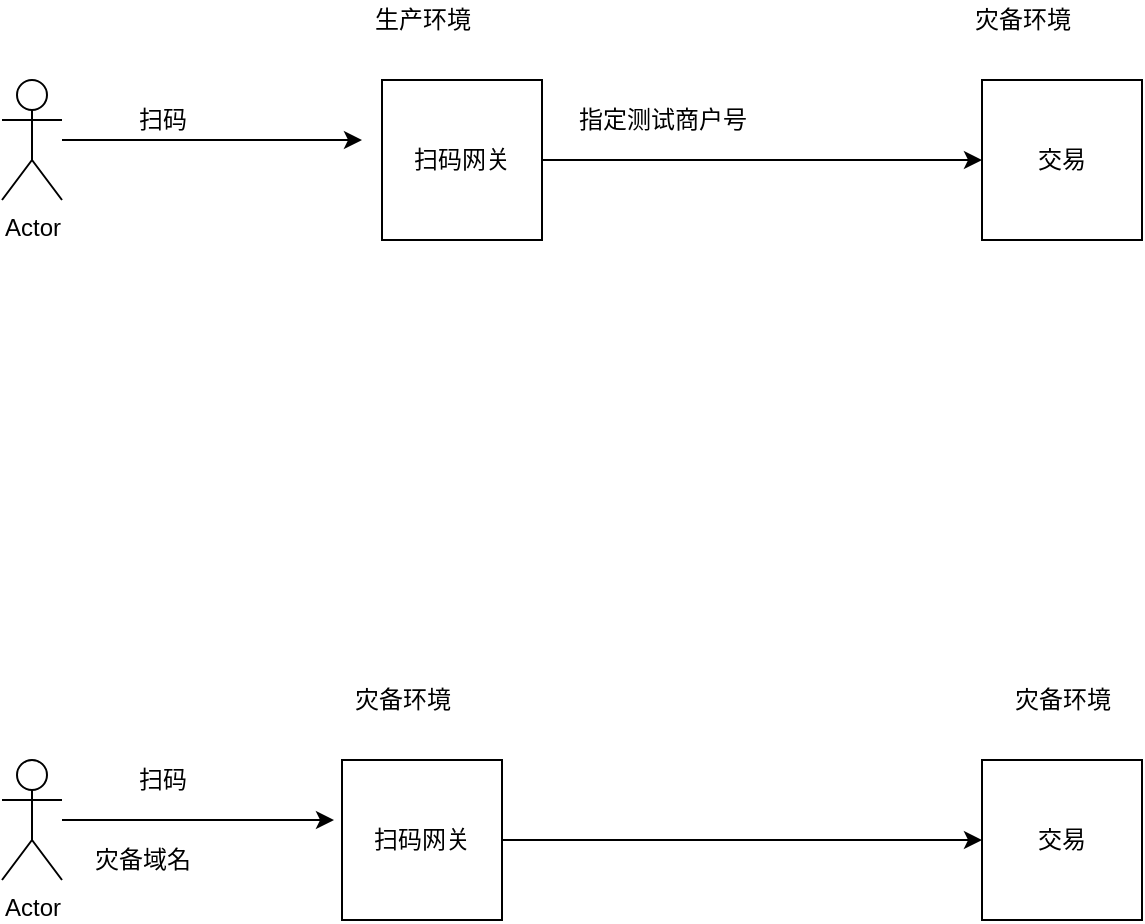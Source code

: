 <mxfile version="14.6.10" type="github">
  <diagram id="3f4DYoqEtAXwsW66ZQkB" name="Page-1">
    <mxGraphModel dx="1426" dy="764" grid="1" gridSize="10" guides="1" tooltips="1" connect="1" arrows="1" fold="1" page="1" pageScale="1" pageWidth="4681" pageHeight="3300" math="0" shadow="0">
      <root>
        <mxCell id="0" />
        <mxCell id="1" parent="0" />
        <mxCell id="Pog8rmQUGz5qM40TmbJP-13" style="edgeStyle=orthogonalEdgeStyle;rounded=0;orthogonalLoop=1;jettySize=auto;html=1;entryX=0;entryY=0.5;entryDx=0;entryDy=0;" edge="1" parent="1" source="Pog8rmQUGz5qM40TmbJP-5" target="Pog8rmQUGz5qM40TmbJP-6">
          <mxGeometry relative="1" as="geometry" />
        </mxCell>
        <mxCell id="Pog8rmQUGz5qM40TmbJP-5" value="扫码网关" style="whiteSpace=wrap;html=1;aspect=fixed;" vertex="1" parent="1">
          <mxGeometry x="380" y="190" width="80" height="80" as="geometry" />
        </mxCell>
        <mxCell id="Pog8rmQUGz5qM40TmbJP-6" value="交易" style="whiteSpace=wrap;html=1;aspect=fixed;" vertex="1" parent="1">
          <mxGeometry x="680" y="190" width="80" height="80" as="geometry" />
        </mxCell>
        <mxCell id="Pog8rmQUGz5qM40TmbJP-12" style="edgeStyle=orthogonalEdgeStyle;rounded=0;orthogonalLoop=1;jettySize=auto;html=1;" edge="1" parent="1" source="Pog8rmQUGz5qM40TmbJP-2">
          <mxGeometry relative="1" as="geometry">
            <mxPoint x="370" y="220" as="targetPoint" />
          </mxGeometry>
        </mxCell>
        <mxCell id="Pog8rmQUGz5qM40TmbJP-2" value="Actor" style="shape=umlActor;verticalLabelPosition=bottom;verticalAlign=top;html=1;outlineConnect=0;" vertex="1" parent="1">
          <mxGeometry x="190" y="190" width="30" height="60" as="geometry" />
        </mxCell>
        <mxCell id="Pog8rmQUGz5qM40TmbJP-10" value="生产环境" style="text;html=1;align=center;verticalAlign=middle;resizable=0;points=[];autosize=1;strokeColor=none;" vertex="1" parent="1">
          <mxGeometry x="370" y="150" width="60" height="20" as="geometry" />
        </mxCell>
        <mxCell id="Pog8rmQUGz5qM40TmbJP-11" value="灾备环境" style="text;html=1;align=center;verticalAlign=middle;resizable=0;points=[];autosize=1;strokeColor=none;" vertex="1" parent="1">
          <mxGeometry x="670" y="150" width="60" height="20" as="geometry" />
        </mxCell>
        <mxCell id="Pog8rmQUGz5qM40TmbJP-14" value="指定测试商户号" style="text;html=1;align=center;verticalAlign=middle;resizable=0;points=[];autosize=1;strokeColor=none;" vertex="1" parent="1">
          <mxGeometry x="470" y="200" width="100" height="20" as="geometry" />
        </mxCell>
        <mxCell id="Pog8rmQUGz5qM40TmbJP-15" value="扫码" style="text;html=1;align=center;verticalAlign=middle;resizable=0;points=[];autosize=1;strokeColor=none;" vertex="1" parent="1">
          <mxGeometry x="250" y="200" width="40" height="20" as="geometry" />
        </mxCell>
        <mxCell id="Pog8rmQUGz5qM40TmbJP-19" style="edgeStyle=orthogonalEdgeStyle;rounded=0;orthogonalLoop=1;jettySize=auto;html=1;entryX=-0.05;entryY=0.375;entryDx=0;entryDy=0;entryPerimeter=0;" edge="1" parent="1" source="Pog8rmQUGz5qM40TmbJP-16" target="Pog8rmQUGz5qM40TmbJP-17">
          <mxGeometry relative="1" as="geometry" />
        </mxCell>
        <mxCell id="Pog8rmQUGz5qM40TmbJP-16" value="Actor" style="shape=umlActor;verticalLabelPosition=bottom;verticalAlign=top;html=1;outlineConnect=0;" vertex="1" parent="1">
          <mxGeometry x="190" y="530" width="30" height="60" as="geometry" />
        </mxCell>
        <mxCell id="Pog8rmQUGz5qM40TmbJP-20" style="edgeStyle=orthogonalEdgeStyle;rounded=0;orthogonalLoop=1;jettySize=auto;html=1;entryX=0;entryY=0.5;entryDx=0;entryDy=0;" edge="1" parent="1" source="Pog8rmQUGz5qM40TmbJP-17" target="Pog8rmQUGz5qM40TmbJP-18">
          <mxGeometry relative="1" as="geometry" />
        </mxCell>
        <mxCell id="Pog8rmQUGz5qM40TmbJP-17" value="扫码网关" style="whiteSpace=wrap;html=1;aspect=fixed;" vertex="1" parent="1">
          <mxGeometry x="360" y="530" width="80" height="80" as="geometry" />
        </mxCell>
        <mxCell id="Pog8rmQUGz5qM40TmbJP-18" value="交易" style="whiteSpace=wrap;html=1;aspect=fixed;" vertex="1" parent="1">
          <mxGeometry x="680" y="530" width="80" height="80" as="geometry" />
        </mxCell>
        <mxCell id="Pog8rmQUGz5qM40TmbJP-21" value="扫码" style="text;html=1;align=center;verticalAlign=middle;resizable=0;points=[];autosize=1;strokeColor=none;" vertex="1" parent="1">
          <mxGeometry x="250" y="530" width="40" height="20" as="geometry" />
        </mxCell>
        <mxCell id="Pog8rmQUGz5qM40TmbJP-23" value="灾备环境" style="text;html=1;align=center;verticalAlign=middle;resizable=0;points=[];autosize=1;strokeColor=none;" vertex="1" parent="1">
          <mxGeometry x="690" y="490" width="60" height="20" as="geometry" />
        </mxCell>
        <mxCell id="Pog8rmQUGz5qM40TmbJP-24" value="灾备环境" style="text;html=1;align=center;verticalAlign=middle;resizable=0;points=[];autosize=1;strokeColor=none;" vertex="1" parent="1">
          <mxGeometry x="360" y="490" width="60" height="20" as="geometry" />
        </mxCell>
        <mxCell id="Pog8rmQUGz5qM40TmbJP-25" value="灾备域名" style="text;html=1;align=center;verticalAlign=middle;resizable=0;points=[];autosize=1;strokeColor=none;" vertex="1" parent="1">
          <mxGeometry x="230" y="570" width="60" height="20" as="geometry" />
        </mxCell>
      </root>
    </mxGraphModel>
  </diagram>
</mxfile>

